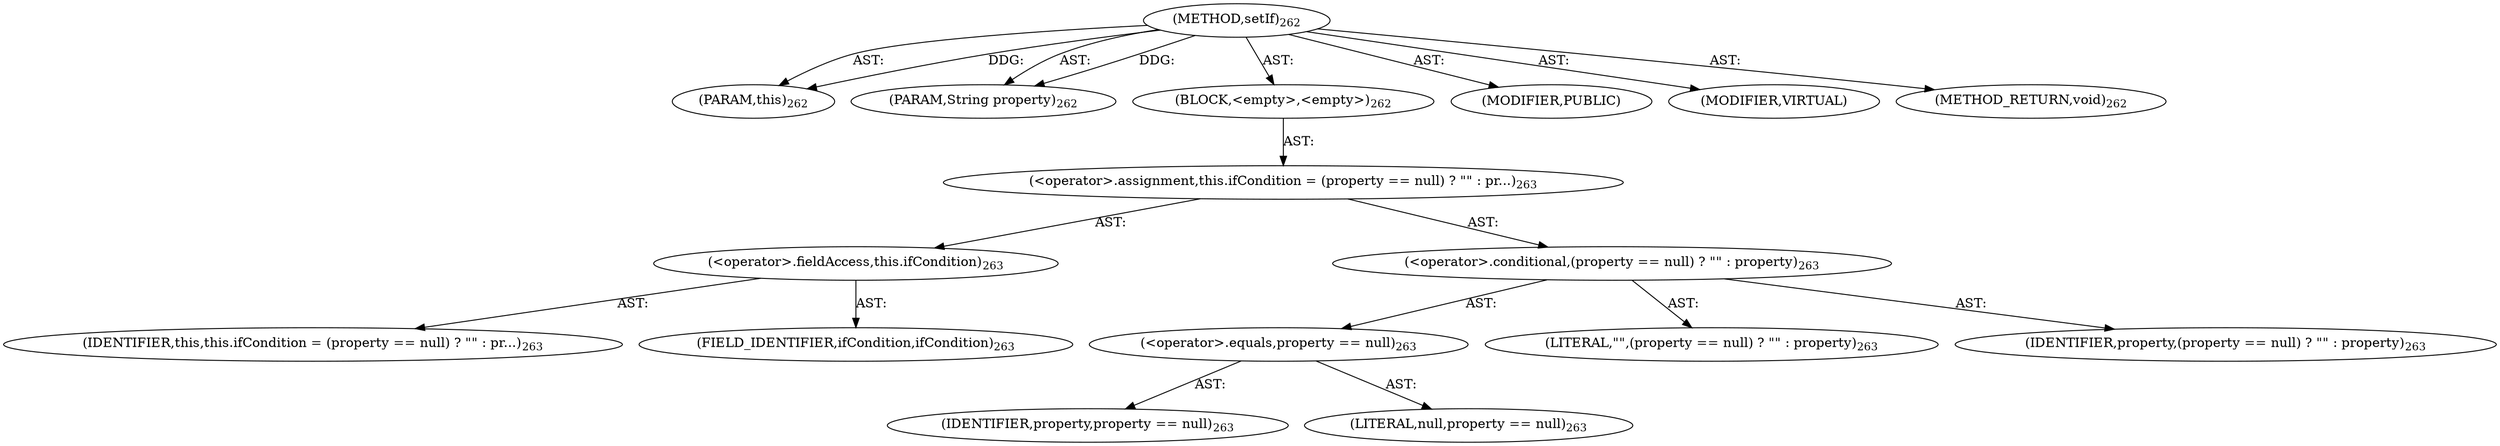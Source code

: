 digraph "setIf" {  
"111669149708" [label = <(METHOD,setIf)<SUB>262</SUB>> ]
"115964116996" [label = <(PARAM,this)<SUB>262</SUB>> ]
"115964117016" [label = <(PARAM,String property)<SUB>262</SUB>> ]
"25769803802" [label = <(BLOCK,&lt;empty&gt;,&lt;empty&gt;)<SUB>262</SUB>> ]
"30064771181" [label = <(&lt;operator&gt;.assignment,this.ifCondition = (property == null) ? &quot;&quot; : pr...)<SUB>263</SUB>> ]
"30064771182" [label = <(&lt;operator&gt;.fieldAccess,this.ifCondition)<SUB>263</SUB>> ]
"68719476747" [label = <(IDENTIFIER,this,this.ifCondition = (property == null) ? &quot;&quot; : pr...)<SUB>263</SUB>> ]
"55834574868" [label = <(FIELD_IDENTIFIER,ifCondition,ifCondition)<SUB>263</SUB>> ]
"30064771183" [label = <(&lt;operator&gt;.conditional,(property == null) ? &quot;&quot; : property)<SUB>263</SUB>> ]
"30064771184" [label = <(&lt;operator&gt;.equals,property == null)<SUB>263</SUB>> ]
"68719476828" [label = <(IDENTIFIER,property,property == null)<SUB>263</SUB>> ]
"90194313237" [label = <(LITERAL,null,property == null)<SUB>263</SUB>> ]
"90194313238" [label = <(LITERAL,&quot;&quot;,(property == null) ? &quot;&quot; : property)<SUB>263</SUB>> ]
"68719476829" [label = <(IDENTIFIER,property,(property == null) ? &quot;&quot; : property)<SUB>263</SUB>> ]
"133143986207" [label = <(MODIFIER,PUBLIC)> ]
"133143986208" [label = <(MODIFIER,VIRTUAL)> ]
"128849018892" [label = <(METHOD_RETURN,void)<SUB>262</SUB>> ]
  "111669149708" -> "115964116996"  [ label = "AST: "] 
  "111669149708" -> "115964117016"  [ label = "AST: "] 
  "111669149708" -> "25769803802"  [ label = "AST: "] 
  "111669149708" -> "133143986207"  [ label = "AST: "] 
  "111669149708" -> "133143986208"  [ label = "AST: "] 
  "111669149708" -> "128849018892"  [ label = "AST: "] 
  "25769803802" -> "30064771181"  [ label = "AST: "] 
  "30064771181" -> "30064771182"  [ label = "AST: "] 
  "30064771181" -> "30064771183"  [ label = "AST: "] 
  "30064771182" -> "68719476747"  [ label = "AST: "] 
  "30064771182" -> "55834574868"  [ label = "AST: "] 
  "30064771183" -> "30064771184"  [ label = "AST: "] 
  "30064771183" -> "90194313238"  [ label = "AST: "] 
  "30064771183" -> "68719476829"  [ label = "AST: "] 
  "30064771184" -> "68719476828"  [ label = "AST: "] 
  "30064771184" -> "90194313237"  [ label = "AST: "] 
  "111669149708" -> "115964116996"  [ label = "DDG: "] 
  "111669149708" -> "115964117016"  [ label = "DDG: "] 
}
